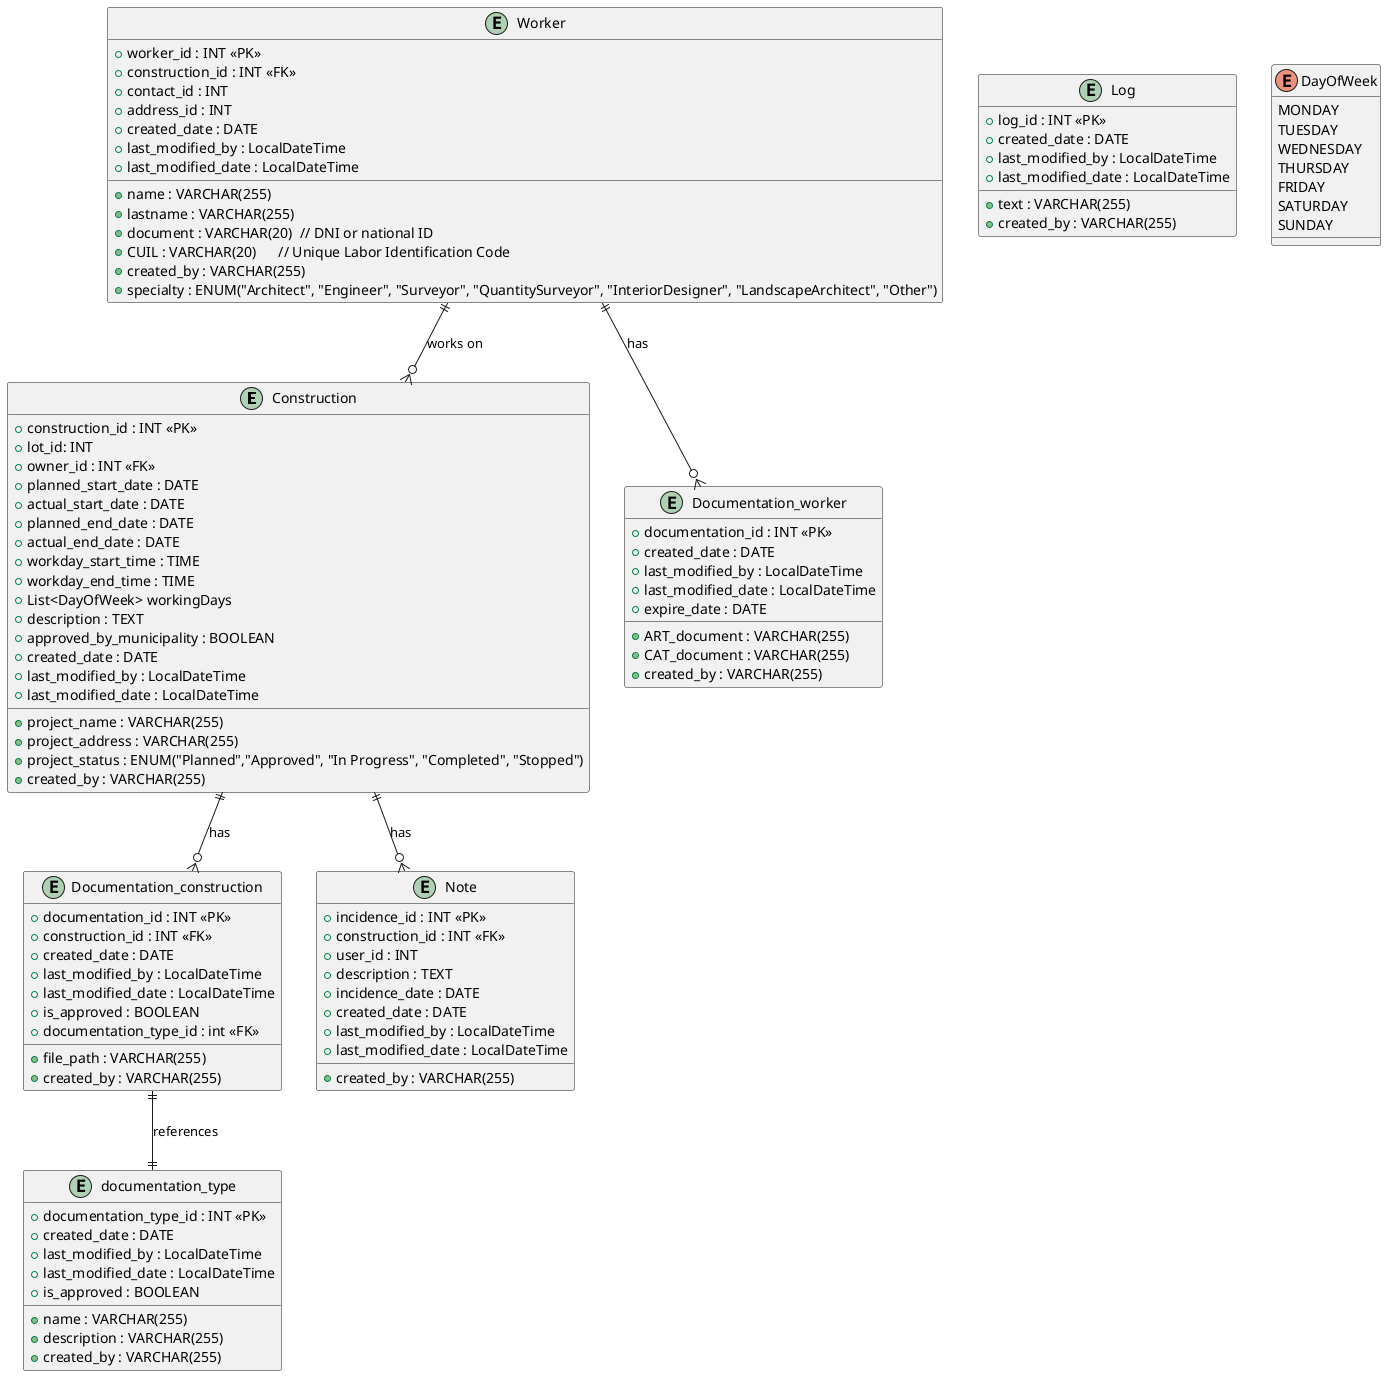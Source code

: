 @startuml

entity "Construction" as construction {
  + construction_id : INT <<PK>>
  + project_name : VARCHAR(255)
  + project_address : VARCHAR(255)
  + lot_id: INT
  + owner_id : INT <<FK>>
  + planned_start_date : DATE
  + actual_start_date : DATE
  + planned_end_date : DATE
  + actual_end_date : DATE
  + project_status : ENUM("Planned","Approved", "In Progress", "Completed", "Stopped")
  + workday_start_time : TIME
  + workday_end_time : TIME
  + List<DayOfWeek> workingDays
  + description : TEXT
  + approved_by_municipality : BOOLEAN
  + created_by : VARCHAR(255)
  + created_date : DATE
  + last_modified_by : LocalDateTime
  + last_modified_date : LocalDateTime
}

entity "Documentation_construction" as documentation {
  + documentation_id : INT <<PK>>
  + construction_id : INT <<FK>>
  + file_path : VARCHAR(255)
  + created_by : VARCHAR(255)
  + created_date : DATE
  + last_modified_by : LocalDateTime
  + last_modified_date : LocalDateTime
  + is_approved : BOOLEAN
  + documentation_type_id : int <<FK>>
}
entity "Log" as log {
  + log_id : INT <<PK>>
  + text : VARCHAR(255)
  + created_by : VARCHAR(255)
  + created_date : DATE
  + last_modified_by : LocalDateTime
  + last_modified_date : LocalDateTime

}

entity "documentation_type" as documentation_type {
  + documentation_type_id : INT <<PK>>
  + name : VARCHAR(255)
  + description : VARCHAR(255)
  + created_by : VARCHAR(255)
  + created_date : DATE
  + last_modified_by : LocalDateTime
  + last_modified_date : LocalDateTime
  + is_approved : BOOLEAN

}



entity "Documentation_worker" as documentation_worker {
  + documentation_id : INT <<PK>>
  + ART_document : VARCHAR(255)
  + CAT_document : VARCHAR(255)
  + created_by : VARCHAR(255)
  + created_date : DATE
  + last_modified_by : LocalDateTime
  + last_modified_date : LocalDateTime
  + expire_date : DATE
}

entity "Worker" as worker {
  + worker_id : INT <<PK>>
  + construction_id : INT <<FK>>
  + name : VARCHAR(255)
  + lastname : VARCHAR(255)
  + document : VARCHAR(20)  // DNI or national ID
  + CUIL : VARCHAR(20)      // Unique Labor Identification Code
  + contact_id : INT
  + address_id : INT
  + created_by : VARCHAR(255)
  + created_date : DATE
  + last_modified_by : LocalDateTime
  + last_modified_date : LocalDateTime
  + specialty : ENUM("Architect", "Engineer", "Surveyor", "QuantitySurveyor", "InteriorDesigner", "LandscapeArchitect", "Other")
}



enum DayOfWeek {
  MONDAY
  TUESDAY
  WEDNESDAY
  THURSDAY
  FRIDAY
  SATURDAY
  SUNDAY
}

entity "Note" as Note {
  + incidence_id : INT <<PK>>
  + construction_id : INT <<FK>>
  + user_id : INT
  + description : TEXT
  + incidence_date : DATE
  + created_by : VARCHAR(255)
  + created_date : DATE
  + last_modified_by : LocalDateTime
  + last_modified_date : LocalDateTime
}
worker ||--o{ documentation_worker : "has"
construction ||--o{ Note : "has"
construction ||--o{ documentation : "has"
worker ||--o{ construction : "works on"
documentation ||--|| documentation_type : "references"


@enduml
